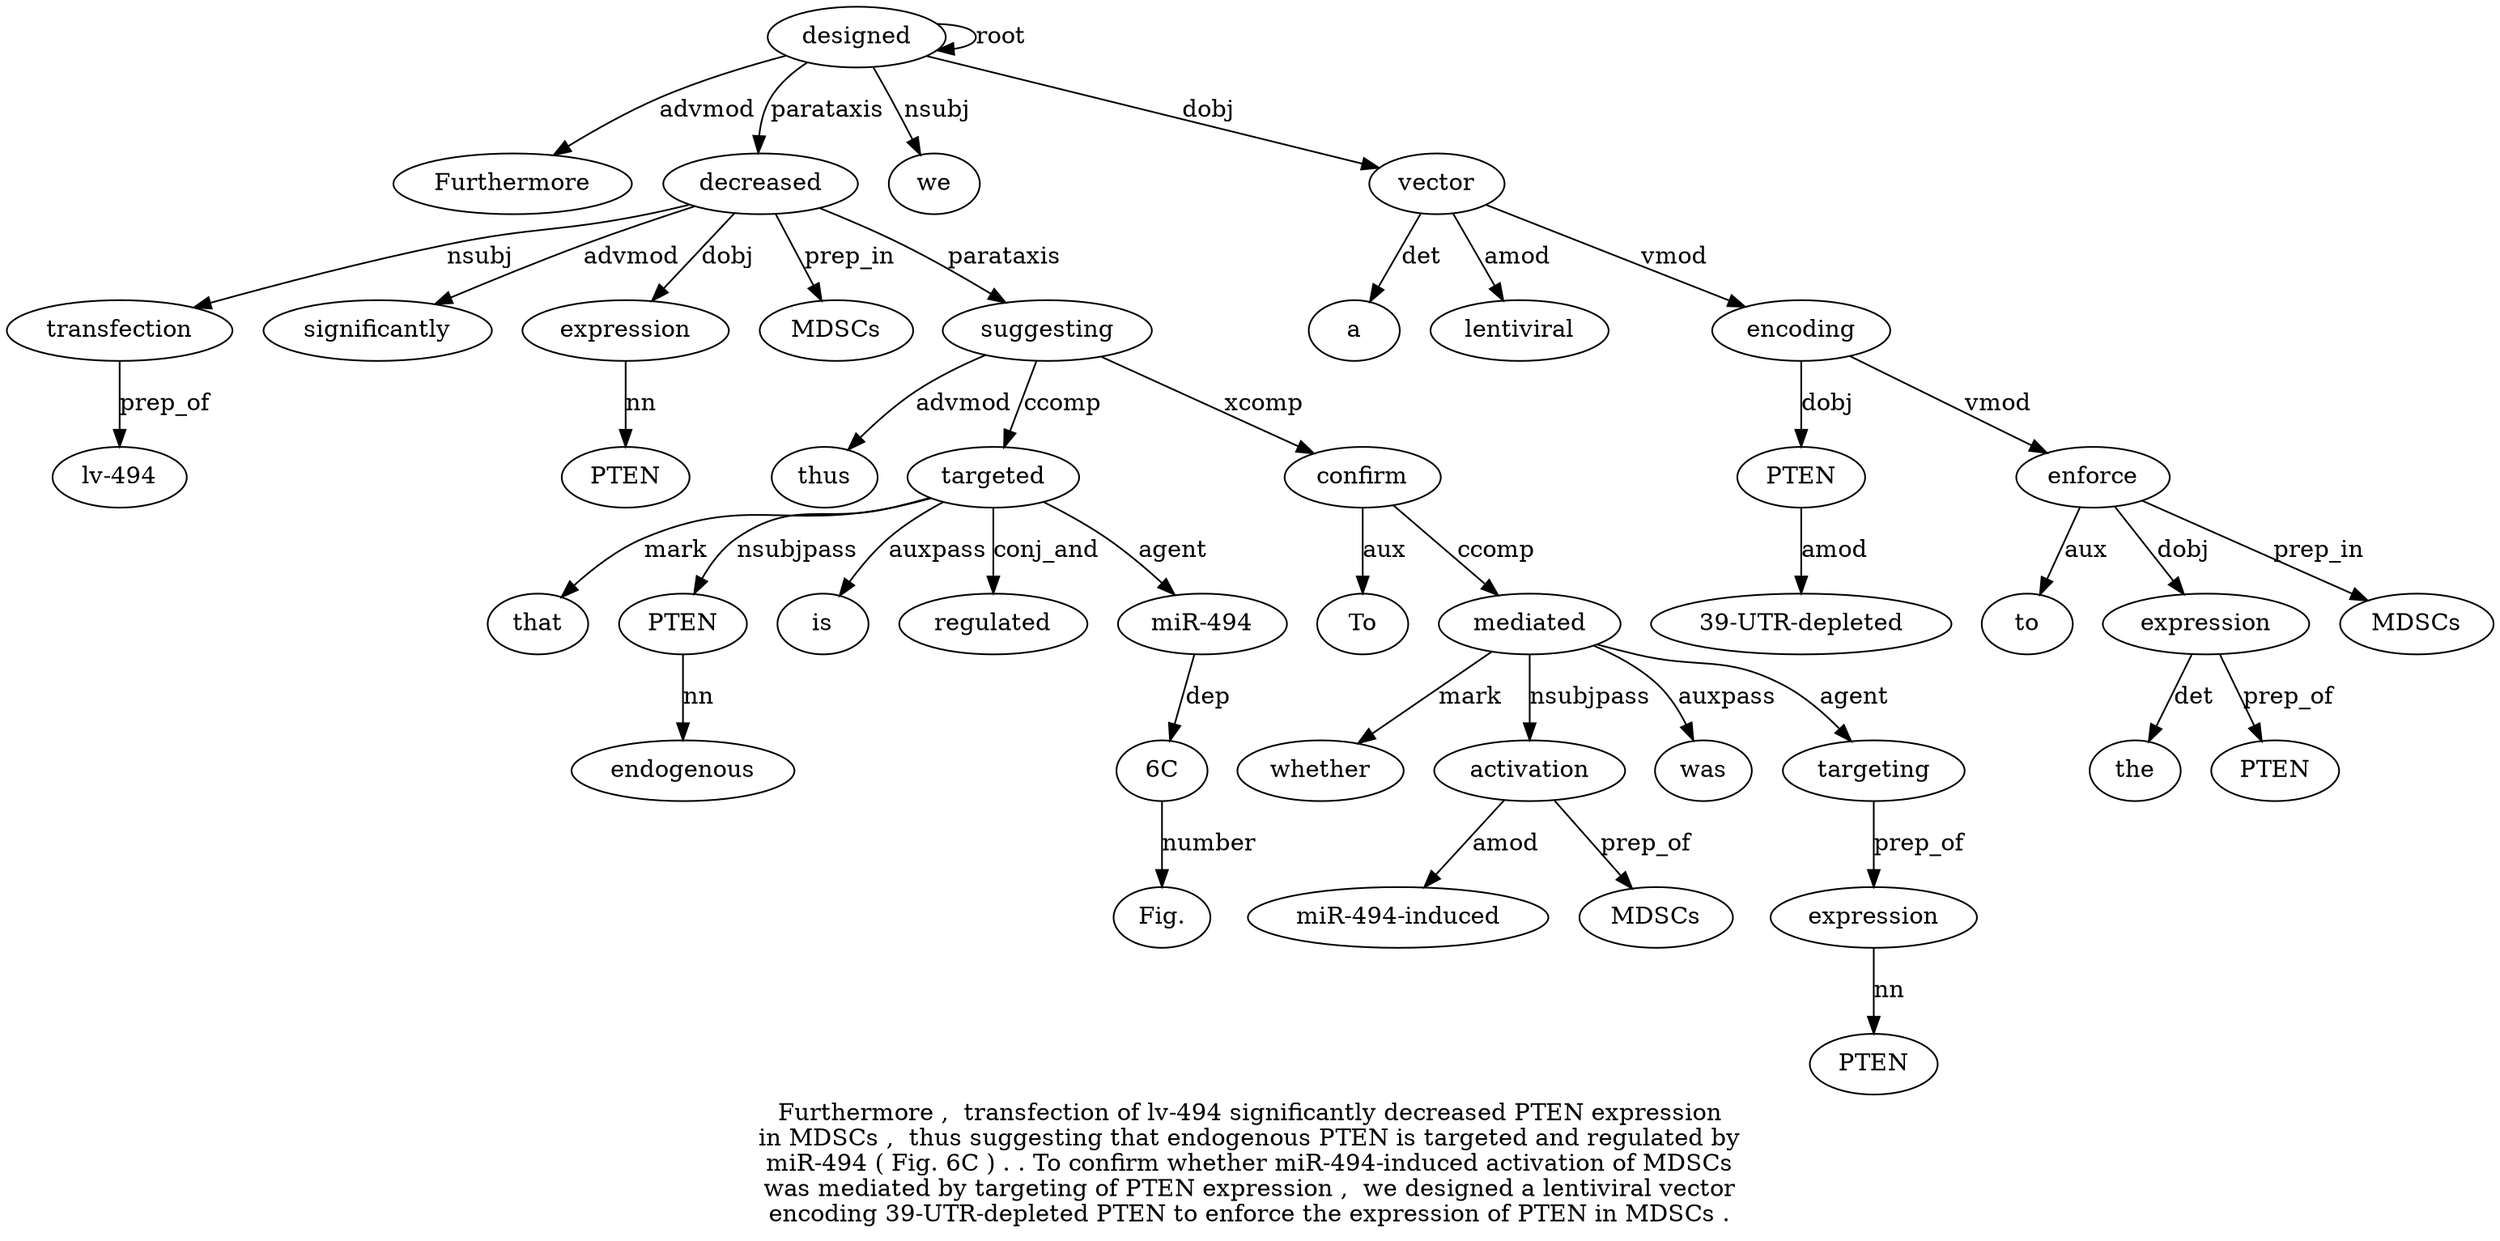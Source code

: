 digraph "Furthermore ,  transfection of lv-494 significantly decreased PTEN expression in MDSCs ,  thus suggesting that endogenous PTEN is targeted and regulated by miR-494 ( Fig. 6C ) . . To confirm whether miR-494-induced activation of MDSCs was mediated by targeting of PTEN expression ,  we designed a lentiviral vector encoding 39-UTR-depleted PTEN to enforce the expression of PTEN in MDSCs ." {
label="Furthermore ,  transfection of lv-494 significantly decreased PTEN expression
in MDSCs ,  thus suggesting that endogenous PTEN is targeted and regulated by
miR-494 ( Fig. 6C ) . . To confirm whether miR-494-induced activation of MDSCs
was mediated by targeting of PTEN expression ,  we designed a lentiviral vector
encoding 39-UTR-depleted PTEN to enforce the expression of PTEN in MDSCs .";
designed46 [style=filled, fillcolor=white, label=designed];
Furthermore1 [style=filled, fillcolor=white, label=Furthermore];
designed46 -> Furthermore1  [label=advmod];
decreased7 [style=filled, fillcolor=white, label=decreased];
transfection3 [style=filled, fillcolor=white, label=transfection];
decreased7 -> transfection3  [label=nsubj];
"lv-4945" [style=filled, fillcolor=white, label="lv-494"];
transfection3 -> "lv-4945"  [label=prep_of];
significantly6 [style=filled, fillcolor=white, label=significantly];
decreased7 -> significantly6  [label=advmod];
designed46 -> decreased7  [label=parataxis];
expression9 [style=filled, fillcolor=white, label=expression];
PTEN8 [style=filled, fillcolor=white, label=PTEN];
expression9 -> PTEN8  [label=nn];
decreased7 -> expression9  [label=dobj];
MDSCs11 [style=filled, fillcolor=white, label=MDSCs];
decreased7 -> MDSCs11  [label=prep_in];
suggesting14 [style=filled, fillcolor=white, label=suggesting];
thus13 [style=filled, fillcolor=white, label=thus];
suggesting14 -> thus13  [label=advmod];
decreased7 -> suggesting14  [label=parataxis];
targeted19 [style=filled, fillcolor=white, label=targeted];
that15 [style=filled, fillcolor=white, label=that];
targeted19 -> that15  [label=mark];
PTEN17 [style=filled, fillcolor=white, label=PTEN];
endogenous16 [style=filled, fillcolor=white, label=endogenous];
PTEN17 -> endogenous16  [label=nn];
targeted19 -> PTEN17  [label=nsubjpass];
is18 [style=filled, fillcolor=white, label=is];
targeted19 -> is18  [label=auxpass];
suggesting14 -> targeted19  [label=ccomp];
regulated21 [style=filled, fillcolor=white, label=regulated];
targeted19 -> regulated21  [label=conj_and];
"miR-49423" [style=filled, fillcolor=white, label="miR-494"];
targeted19 -> "miR-49423"  [label=agent];
"6C2" [style=filled, fillcolor=white, label="6C"];
"Fig.25" [style=filled, fillcolor=white, label="Fig."];
"6C2" -> "Fig.25"  [label=number];
"miR-49423" -> "6C2"  [label=dep];
confirm31 [style=filled, fillcolor=white, label=confirm];
To30 [style=filled, fillcolor=white, label=To];
confirm31 -> To30  [label=aux];
suggesting14 -> confirm31  [label=xcomp];
mediated38 [style=filled, fillcolor=white, label=mediated];
whether32 [style=filled, fillcolor=white, label=whether];
mediated38 -> whether32  [label=mark];
activation34 [style=filled, fillcolor=white, label=activation];
"miR-494-induced33" [style=filled, fillcolor=white, label="miR-494-induced"];
activation34 -> "miR-494-induced33"  [label=amod];
mediated38 -> activation34  [label=nsubjpass];
MDSCs36 [style=filled, fillcolor=white, label=MDSCs];
activation34 -> MDSCs36  [label=prep_of];
was37 [style=filled, fillcolor=white, label=was];
mediated38 -> was37  [label=auxpass];
confirm31 -> mediated38  [label=ccomp];
targeting40 [style=filled, fillcolor=white, label=targeting];
mediated38 -> targeting40  [label=agent];
expression43 [style=filled, fillcolor=white, label=expression];
PTEN42 [style=filled, fillcolor=white, label=PTEN];
expression43 -> PTEN42  [label=nn];
targeting40 -> expression43  [label=prep_of];
we45 [style=filled, fillcolor=white, label=we];
designed46 -> we45  [label=nsubj];
designed46 -> designed46  [label=root];
vector49 [style=filled, fillcolor=white, label=vector];
a47 [style=filled, fillcolor=white, label=a];
vector49 -> a47  [label=det];
lentiviral48 [style=filled, fillcolor=white, label=lentiviral];
vector49 -> lentiviral48  [label=amod];
designed46 -> vector49  [label=dobj];
encoding50 [style=filled, fillcolor=white, label=encoding];
vector49 -> encoding50  [label=vmod];
PTEN52 [style=filled, fillcolor=white, label=PTEN];
"39-UTR-depleted51" [style=filled, fillcolor=white, label="39-UTR-depleted"];
PTEN52 -> "39-UTR-depleted51"  [label=amod];
encoding50 -> PTEN52  [label=dobj];
enforce54 [style=filled, fillcolor=white, label=enforce];
to53 [style=filled, fillcolor=white, label=to];
enforce54 -> to53  [label=aux];
encoding50 -> enforce54  [label=vmod];
expression56 [style=filled, fillcolor=white, label=expression];
the55 [style=filled, fillcolor=white, label=the];
expression56 -> the55  [label=det];
enforce54 -> expression56  [label=dobj];
PTEN58 [style=filled, fillcolor=white, label=PTEN];
expression56 -> PTEN58  [label=prep_of];
MDSCs60 [style=filled, fillcolor=white, label=MDSCs];
enforce54 -> MDSCs60  [label=prep_in];
}
